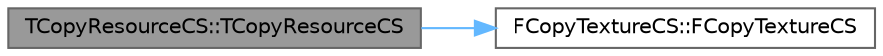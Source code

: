digraph "TCopyResourceCS::TCopyResourceCS"
{
 // INTERACTIVE_SVG=YES
 // LATEX_PDF_SIZE
  bgcolor="transparent";
  edge [fontname=Helvetica,fontsize=10,labelfontname=Helvetica,labelfontsize=10];
  node [fontname=Helvetica,fontsize=10,shape=box,height=0.2,width=0.4];
  rankdir="LR";
  Node1 [id="Node000001",label="TCopyResourceCS::TCopyResourceCS",height=0.2,width=0.4,color="gray40", fillcolor="grey60", style="filled", fontcolor="black",tooltip=" "];
  Node1 -> Node2 [id="edge1_Node000001_Node000002",color="steelblue1",style="solid",tooltip=" "];
  Node2 [id="Node000002",label="FCopyTextureCS::FCopyTextureCS",height=0.2,width=0.4,color="grey40", fillcolor="white", style="filled",URL="$d0/d59/classFCopyTextureCS.html#add5029b96c0e09299bef3e5cebcf4ebe",tooltip=" "];
}
